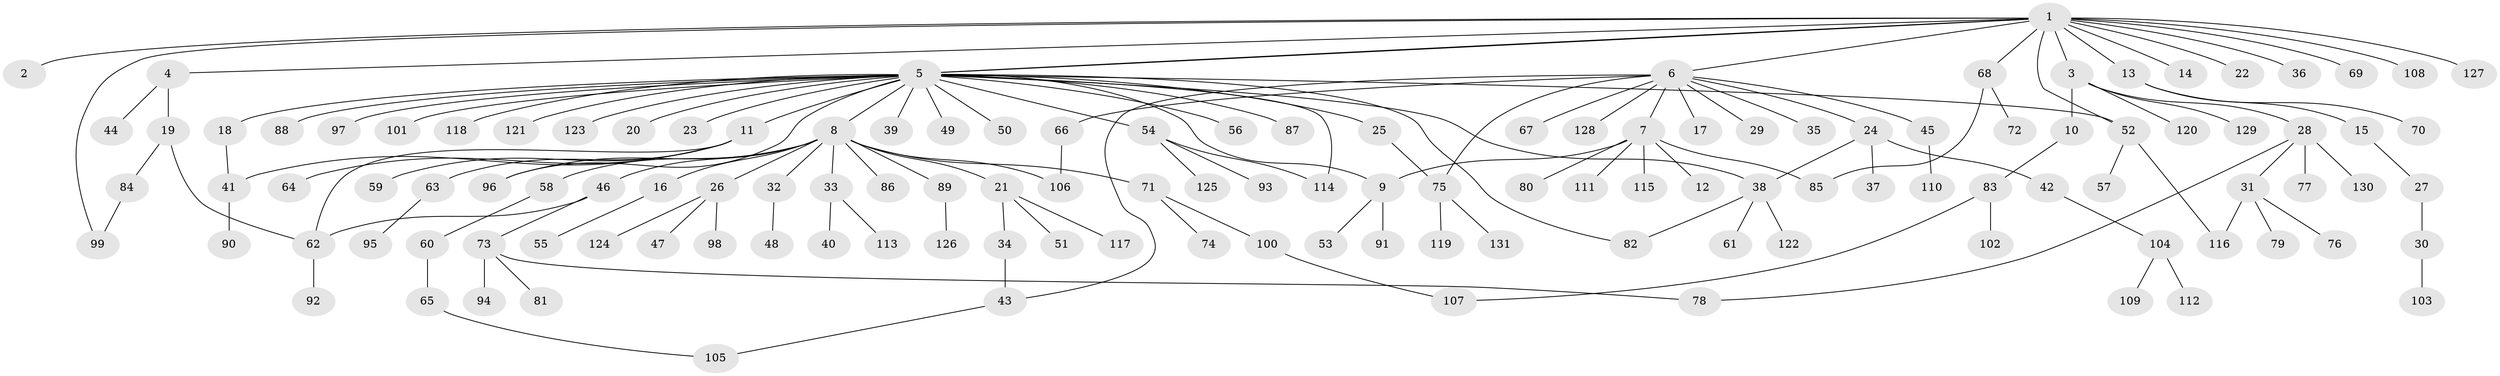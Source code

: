// coarse degree distribution, {6: 0.012658227848101266, 10: 0.012658227848101266, 1: 0.4810126582278481, 3: 0.13924050632911392, 2: 0.2911392405063291, 23: 0.012658227848101266, 12: 0.012658227848101266, 5: 0.012658227848101266, 13: 0.012658227848101266, 4: 0.012658227848101266}
// Generated by graph-tools (version 1.1) at 2025/36/03/04/25 23:36:53]
// undirected, 131 vertices, 149 edges
graph export_dot {
  node [color=gray90,style=filled];
  1;
  2;
  3;
  4;
  5;
  6;
  7;
  8;
  9;
  10;
  11;
  12;
  13;
  14;
  15;
  16;
  17;
  18;
  19;
  20;
  21;
  22;
  23;
  24;
  25;
  26;
  27;
  28;
  29;
  30;
  31;
  32;
  33;
  34;
  35;
  36;
  37;
  38;
  39;
  40;
  41;
  42;
  43;
  44;
  45;
  46;
  47;
  48;
  49;
  50;
  51;
  52;
  53;
  54;
  55;
  56;
  57;
  58;
  59;
  60;
  61;
  62;
  63;
  64;
  65;
  66;
  67;
  68;
  69;
  70;
  71;
  72;
  73;
  74;
  75;
  76;
  77;
  78;
  79;
  80;
  81;
  82;
  83;
  84;
  85;
  86;
  87;
  88;
  89;
  90;
  91;
  92;
  93;
  94;
  95;
  96;
  97;
  98;
  99;
  100;
  101;
  102;
  103;
  104;
  105;
  106;
  107;
  108;
  109;
  110;
  111;
  112;
  113;
  114;
  115;
  116;
  117;
  118;
  119;
  120;
  121;
  122;
  123;
  124;
  125;
  126;
  127;
  128;
  129;
  130;
  131;
  1 -- 2;
  1 -- 3;
  1 -- 4;
  1 -- 5;
  1 -- 5;
  1 -- 6;
  1 -- 13;
  1 -- 14;
  1 -- 22;
  1 -- 36;
  1 -- 52;
  1 -- 68;
  1 -- 69;
  1 -- 99;
  1 -- 108;
  1 -- 127;
  3 -- 10;
  3 -- 28;
  3 -- 120;
  3 -- 129;
  4 -- 19;
  4 -- 44;
  5 -- 8;
  5 -- 9;
  5 -- 11;
  5 -- 18;
  5 -- 20;
  5 -- 23;
  5 -- 25;
  5 -- 38;
  5 -- 39;
  5 -- 49;
  5 -- 50;
  5 -- 52;
  5 -- 54;
  5 -- 56;
  5 -- 82;
  5 -- 87;
  5 -- 88;
  5 -- 96;
  5 -- 97;
  5 -- 101;
  5 -- 114;
  5 -- 118;
  5 -- 121;
  5 -- 123;
  6 -- 7;
  6 -- 17;
  6 -- 24;
  6 -- 29;
  6 -- 35;
  6 -- 43;
  6 -- 45;
  6 -- 66;
  6 -- 67;
  6 -- 75;
  6 -- 128;
  7 -- 9;
  7 -- 12;
  7 -- 80;
  7 -- 85;
  7 -- 111;
  7 -- 115;
  8 -- 16;
  8 -- 21;
  8 -- 26;
  8 -- 32;
  8 -- 33;
  8 -- 46;
  8 -- 58;
  8 -- 71;
  8 -- 86;
  8 -- 89;
  8 -- 96;
  8 -- 106;
  9 -- 53;
  9 -- 91;
  10 -- 83;
  11 -- 41;
  11 -- 59;
  11 -- 62;
  11 -- 63;
  11 -- 64;
  13 -- 15;
  13 -- 70;
  15 -- 27;
  16 -- 55;
  18 -- 41;
  19 -- 62;
  19 -- 84;
  21 -- 34;
  21 -- 51;
  21 -- 117;
  24 -- 37;
  24 -- 38;
  24 -- 42;
  25 -- 75;
  26 -- 47;
  26 -- 98;
  26 -- 124;
  27 -- 30;
  28 -- 31;
  28 -- 77;
  28 -- 78;
  28 -- 130;
  30 -- 103;
  31 -- 76;
  31 -- 79;
  31 -- 116;
  32 -- 48;
  33 -- 40;
  33 -- 113;
  34 -- 43;
  38 -- 61;
  38 -- 82;
  38 -- 122;
  41 -- 90;
  42 -- 104;
  43 -- 105;
  45 -- 110;
  46 -- 62;
  46 -- 73;
  52 -- 57;
  52 -- 116;
  54 -- 93;
  54 -- 114;
  54 -- 125;
  58 -- 60;
  60 -- 65;
  62 -- 92;
  63 -- 95;
  65 -- 105;
  66 -- 106;
  68 -- 72;
  68 -- 85;
  71 -- 74;
  71 -- 100;
  73 -- 78;
  73 -- 81;
  73 -- 94;
  75 -- 119;
  75 -- 131;
  83 -- 102;
  83 -- 107;
  84 -- 99;
  89 -- 126;
  100 -- 107;
  104 -- 109;
  104 -- 112;
}
